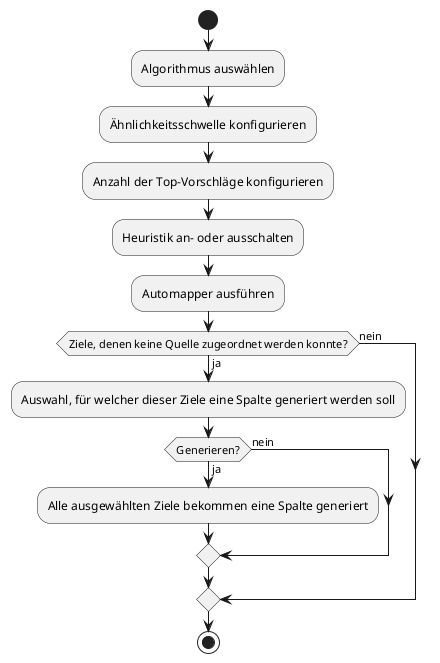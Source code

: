 @startuml
start

:Algorithmus auswählen;

:Ähnlichkeitsschwelle konfigurieren;

:Anzahl der Top-Vorschläge konfigurieren;

:Heuristik an- oder ausschalten;

:Automapper ausführen;

if (Ziele, denen keine Quelle zugeordnet werden konnte?) is (ja) then
    :Auswahl, für welcher dieser Ziele eine Spalte generiert werden soll;
    if (Generieren?) is (ja) then
        :Alle ausgewählten Ziele bekommen eine Spalte generiert;
    else (nein)
    endif
else (nein)
endif

stop
@enduml
